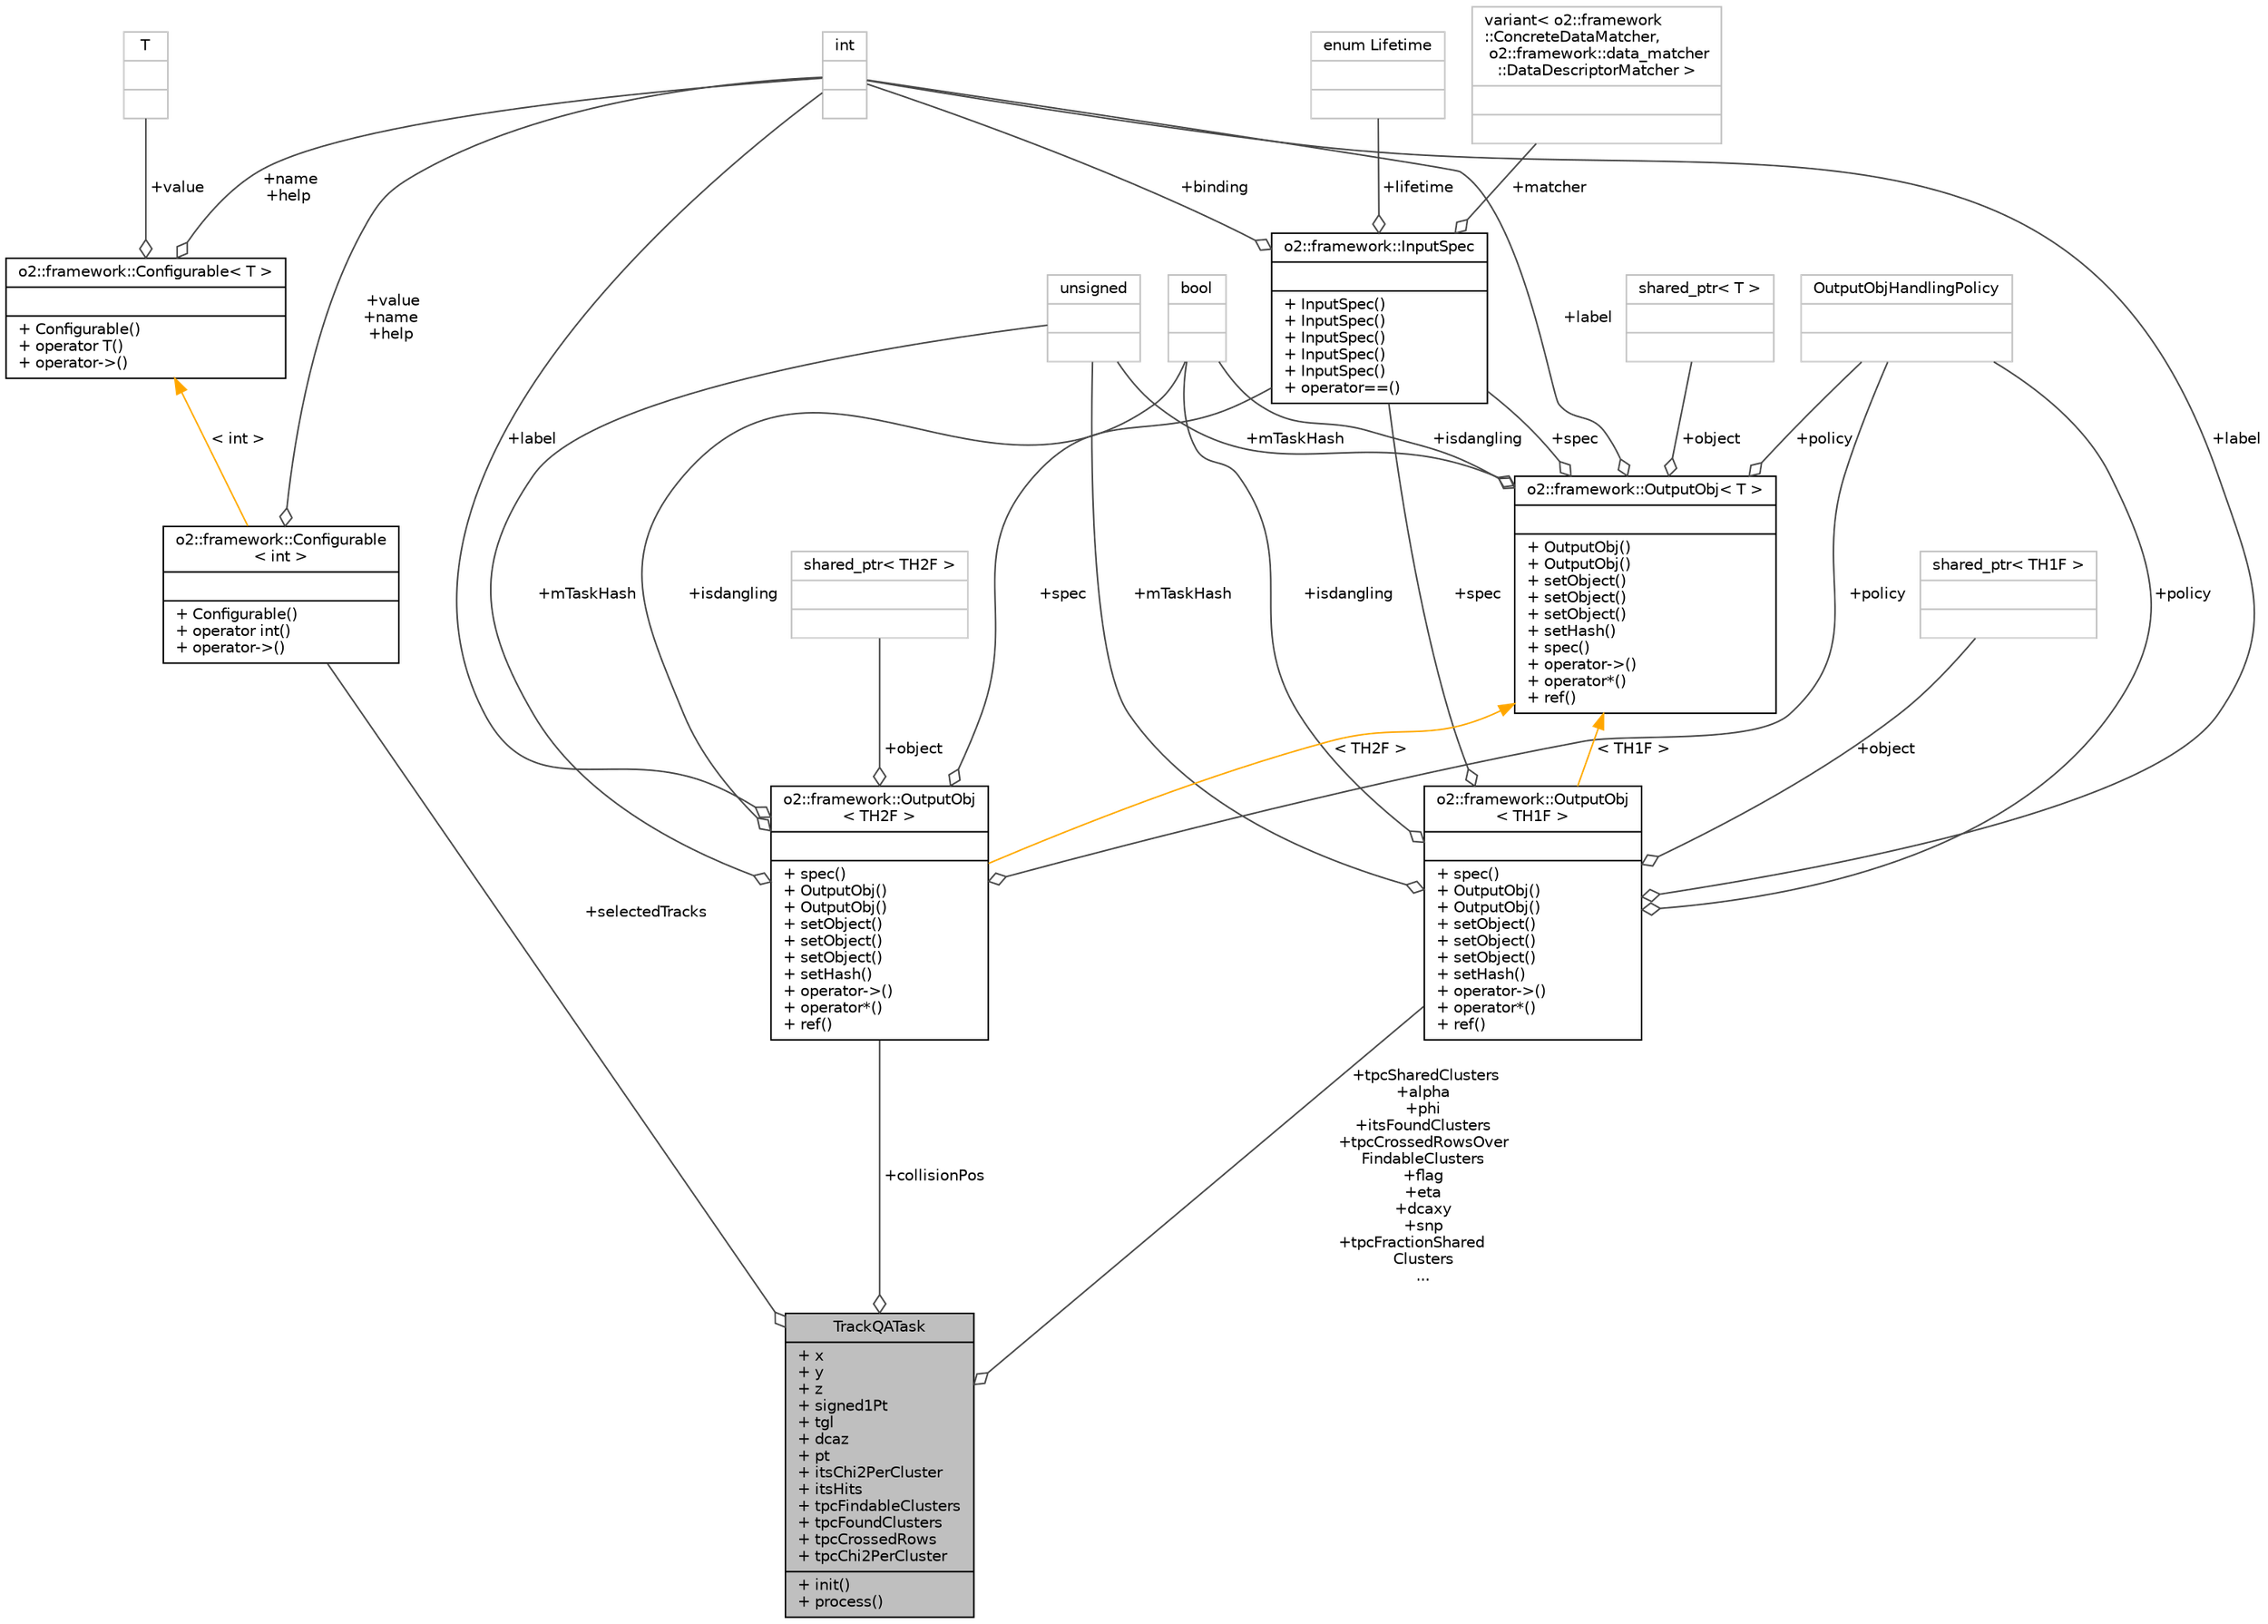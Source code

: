digraph "TrackQATask"
{
 // INTERACTIVE_SVG=YES
  bgcolor="transparent";
  edge [fontname="Helvetica",fontsize="10",labelfontname="Helvetica",labelfontsize="10"];
  node [fontname="Helvetica",fontsize="10",shape=record];
  Node1 [label="{TrackQATask\n|+ x\l+ y\l+ z\l+ signed1Pt\l+ tgl\l+ dcaz\l+ pt\l+ itsChi2PerCluster\l+ itsHits\l+ tpcFindableClusters\l+ tpcFoundClusters\l+ tpcCrossedRows\l+ tpcChi2PerCluster\l|+ init()\l+ process()\l}",height=0.2,width=0.4,color="black", fillcolor="grey75", style="filled", fontcolor="black"];
  Node2 -> Node1 [color="grey25",fontsize="10",style="solid",label=" +selectedTracks" ,arrowhead="odiamond",fontname="Helvetica"];
  Node2 [label="{o2::framework::Configurable\l\< int \>\n||+ Configurable()\l+ operator int()\l+ operator-\>()\l}",height=0.2,width=0.4,color="black",URL="$d8/d71/structo2_1_1framework_1_1Configurable.html"];
  Node3 -> Node2 [color="grey25",fontsize="10",style="solid",label=" +value\n+name\n+help" ,arrowhead="odiamond",fontname="Helvetica"];
  Node3 [label="{int\n||}",height=0.2,width=0.4,color="grey75"];
  Node4 -> Node2 [dir="back",color="orange",fontsize="10",style="solid",label=" \< int \>" ,fontname="Helvetica"];
  Node4 [label="{o2::framework::Configurable\< T \>\n||+ Configurable()\l+ operator T()\l+ operator-\>()\l}",height=0.2,width=0.4,color="black",URL="$d8/d71/structo2_1_1framework_1_1Configurable.html"];
  Node3 -> Node4 [color="grey25",fontsize="10",style="solid",label=" +name\n+help" ,arrowhead="odiamond",fontname="Helvetica"];
  Node5 -> Node4 [color="grey25",fontsize="10",style="solid",label=" +value" ,arrowhead="odiamond",fontname="Helvetica"];
  Node5 [label="{T\n||}",height=0.2,width=0.4,color="grey75"];
  Node6 -> Node1 [color="grey25",fontsize="10",style="solid",label=" +collisionPos" ,arrowhead="odiamond",fontname="Helvetica"];
  Node6 [label="{o2::framework::OutputObj\l\< TH2F \>\n||+ spec()\l+ OutputObj()\l+ OutputObj()\l+ setObject()\l+ setObject()\l+ setObject()\l+ setHash()\l+ operator-\>()\l+ operator*()\l+ ref()\l}",height=0.2,width=0.4,color="black",URL="$d4/d79/structo2_1_1framework_1_1OutputObj.html"];
  Node7 -> Node6 [color="grey25",fontsize="10",style="solid",label=" +policy" ,arrowhead="odiamond",fontname="Helvetica"];
  Node7 [label="{OutputObjHandlingPolicy\n||}",height=0.2,width=0.4,color="grey75"];
  Node3 -> Node6 [color="grey25",fontsize="10",style="solid",label=" +label" ,arrowhead="odiamond",fontname="Helvetica"];
  Node8 -> Node6 [color="grey25",fontsize="10",style="solid",label=" +isdangling" ,arrowhead="odiamond",fontname="Helvetica"];
  Node8 [label="{bool\n||}",height=0.2,width=0.4,color="grey75"];
  Node9 -> Node6 [color="grey25",fontsize="10",style="solid",label=" +spec" ,arrowhead="odiamond",fontname="Helvetica"];
  Node9 [label="{o2::framework::InputSpec\n||+ InputSpec()\l+ InputSpec()\l+ InputSpec()\l+ InputSpec()\l+ InputSpec()\l+ operator==()\l}",height=0.2,width=0.4,color="black",URL="$da/d96/structo2_1_1framework_1_1InputSpec.html"];
  Node10 -> Node9 [color="grey25",fontsize="10",style="solid",label=" +lifetime" ,arrowhead="odiamond",fontname="Helvetica"];
  Node10 [label="{enum Lifetime\n||}",height=0.2,width=0.4,color="grey75"];
  Node11 -> Node9 [color="grey25",fontsize="10",style="solid",label=" +matcher" ,arrowhead="odiamond",fontname="Helvetica"];
  Node11 [label="{variant\< o2::framework\l::ConcreteDataMatcher,\l o2::framework::data_matcher\l::DataDescriptorMatcher \>\n||}",height=0.2,width=0.4,color="grey75"];
  Node3 -> Node9 [color="grey25",fontsize="10",style="solid",label=" +binding" ,arrowhead="odiamond",fontname="Helvetica"];
  Node12 -> Node6 [color="grey25",fontsize="10",style="solid",label=" +object" ,arrowhead="odiamond",fontname="Helvetica"];
  Node12 [label="{shared_ptr\< TH2F \>\n||}",height=0.2,width=0.4,color="grey75"];
  Node13 -> Node6 [color="grey25",fontsize="10",style="solid",label=" +mTaskHash" ,arrowhead="odiamond",fontname="Helvetica"];
  Node13 [label="{unsigned\n||}",height=0.2,width=0.4,color="grey75"];
  Node14 -> Node6 [dir="back",color="orange",fontsize="10",style="solid",label=" \< TH2F \>" ,fontname="Helvetica"];
  Node14 [label="{o2::framework::OutputObj\< T \>\n||+ OutputObj()\l+ OutputObj()\l+ setObject()\l+ setObject()\l+ setObject()\l+ setHash()\l+ spec()\l+ operator-\>()\l+ operator*()\l+ ref()\l}",height=0.2,width=0.4,color="black",URL="$d4/d79/structo2_1_1framework_1_1OutputObj.html"];
  Node7 -> Node14 [color="grey25",fontsize="10",style="solid",label=" +policy" ,arrowhead="odiamond",fontname="Helvetica"];
  Node3 -> Node14 [color="grey25",fontsize="10",style="solid",label=" +label" ,arrowhead="odiamond",fontname="Helvetica"];
  Node15 -> Node14 [color="grey25",fontsize="10",style="solid",label=" +object" ,arrowhead="odiamond",fontname="Helvetica"];
  Node15 [label="{shared_ptr\< T \>\n||}",height=0.2,width=0.4,color="grey75"];
  Node8 -> Node14 [color="grey25",fontsize="10",style="solid",label=" +isdangling" ,arrowhead="odiamond",fontname="Helvetica"];
  Node9 -> Node14 [color="grey25",fontsize="10",style="solid",label=" +spec" ,arrowhead="odiamond",fontname="Helvetica"];
  Node13 -> Node14 [color="grey25",fontsize="10",style="solid",label=" +mTaskHash" ,arrowhead="odiamond",fontname="Helvetica"];
  Node16 -> Node1 [color="grey25",fontsize="10",style="solid",label=" +tpcSharedClusters\n+alpha\n+phi\n+itsFoundClusters\n+tpcCrossedRowsOver\lFindableClusters\n+flag\n+eta\n+dcaxy\n+snp\n+tpcFractionShared\lClusters\n..." ,arrowhead="odiamond",fontname="Helvetica"];
  Node16 [label="{o2::framework::OutputObj\l\< TH1F \>\n||+ spec()\l+ OutputObj()\l+ OutputObj()\l+ setObject()\l+ setObject()\l+ setObject()\l+ setHash()\l+ operator-\>()\l+ operator*()\l+ ref()\l}",height=0.2,width=0.4,color="black",URL="$d4/d79/structo2_1_1framework_1_1OutputObj.html"];
  Node7 -> Node16 [color="grey25",fontsize="10",style="solid",label=" +policy" ,arrowhead="odiamond",fontname="Helvetica"];
  Node3 -> Node16 [color="grey25",fontsize="10",style="solid",label=" +label" ,arrowhead="odiamond",fontname="Helvetica"];
  Node8 -> Node16 [color="grey25",fontsize="10",style="solid",label=" +isdangling" ,arrowhead="odiamond",fontname="Helvetica"];
  Node9 -> Node16 [color="grey25",fontsize="10",style="solid",label=" +spec" ,arrowhead="odiamond",fontname="Helvetica"];
  Node13 -> Node16 [color="grey25",fontsize="10",style="solid",label=" +mTaskHash" ,arrowhead="odiamond",fontname="Helvetica"];
  Node17 -> Node16 [color="grey25",fontsize="10",style="solid",label=" +object" ,arrowhead="odiamond",fontname="Helvetica"];
  Node17 [label="{shared_ptr\< TH1F \>\n||}",height=0.2,width=0.4,color="grey75"];
  Node14 -> Node16 [dir="back",color="orange",fontsize="10",style="solid",label=" \< TH1F \>" ,fontname="Helvetica"];
}

